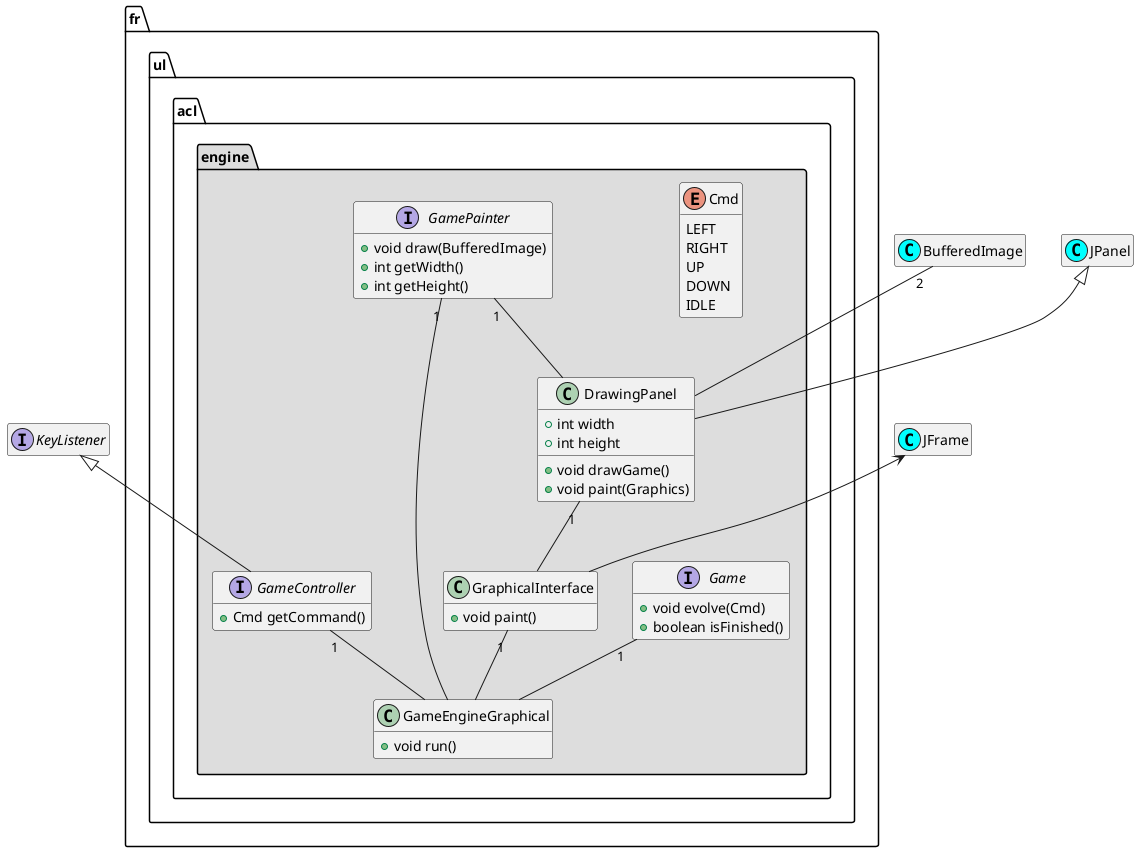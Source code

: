 @startuml

interface KeyListener

class BufferedImage << (C, cyan) >>
class JFrame << (C, cyan) >>
class JPanel << (C, cyan) >>

hide empty members

package fr.ul.acl.engine #DDDDDD {

  enum Cmd {
    LEFT
    RIGHT
    UP
    DOWN
    IDLE
  }

  interface Game {
    +void evolve(Cmd)
    +boolean isFinished()
  }

  interface GameController {
    +Cmd getCommand()
  }

  interface GamePainter {
    +void draw(BufferedImage)
    +int getWidth()
    +int getHeight()
  }

  class DrawingPanel {
    +int width
    +int height
    +void drawGame()
    +void paint(Graphics)
  }

  class GraphicalInterface {
    + void paint()
  }

  class GameEngineGraphical {
    +void run()
  }

  GamePainter "1" -- DrawingPanel
  BufferedImage "2" -- DrawingPanel

  DrawingPanel "1" -- GraphicalInterface

  Game "1" -- GameEngineGraphical
  GamePainter "1" -- GameEngineGraphical
  GameController "1" -- GameEngineGraphical
  GraphicalInterface "1" -- GameEngineGraphical

  hide empty members

}

KeyListener <|-- GameController
JPanel <|-- DrawingPanel
JFrame <-- GraphicalInterface

@enduml